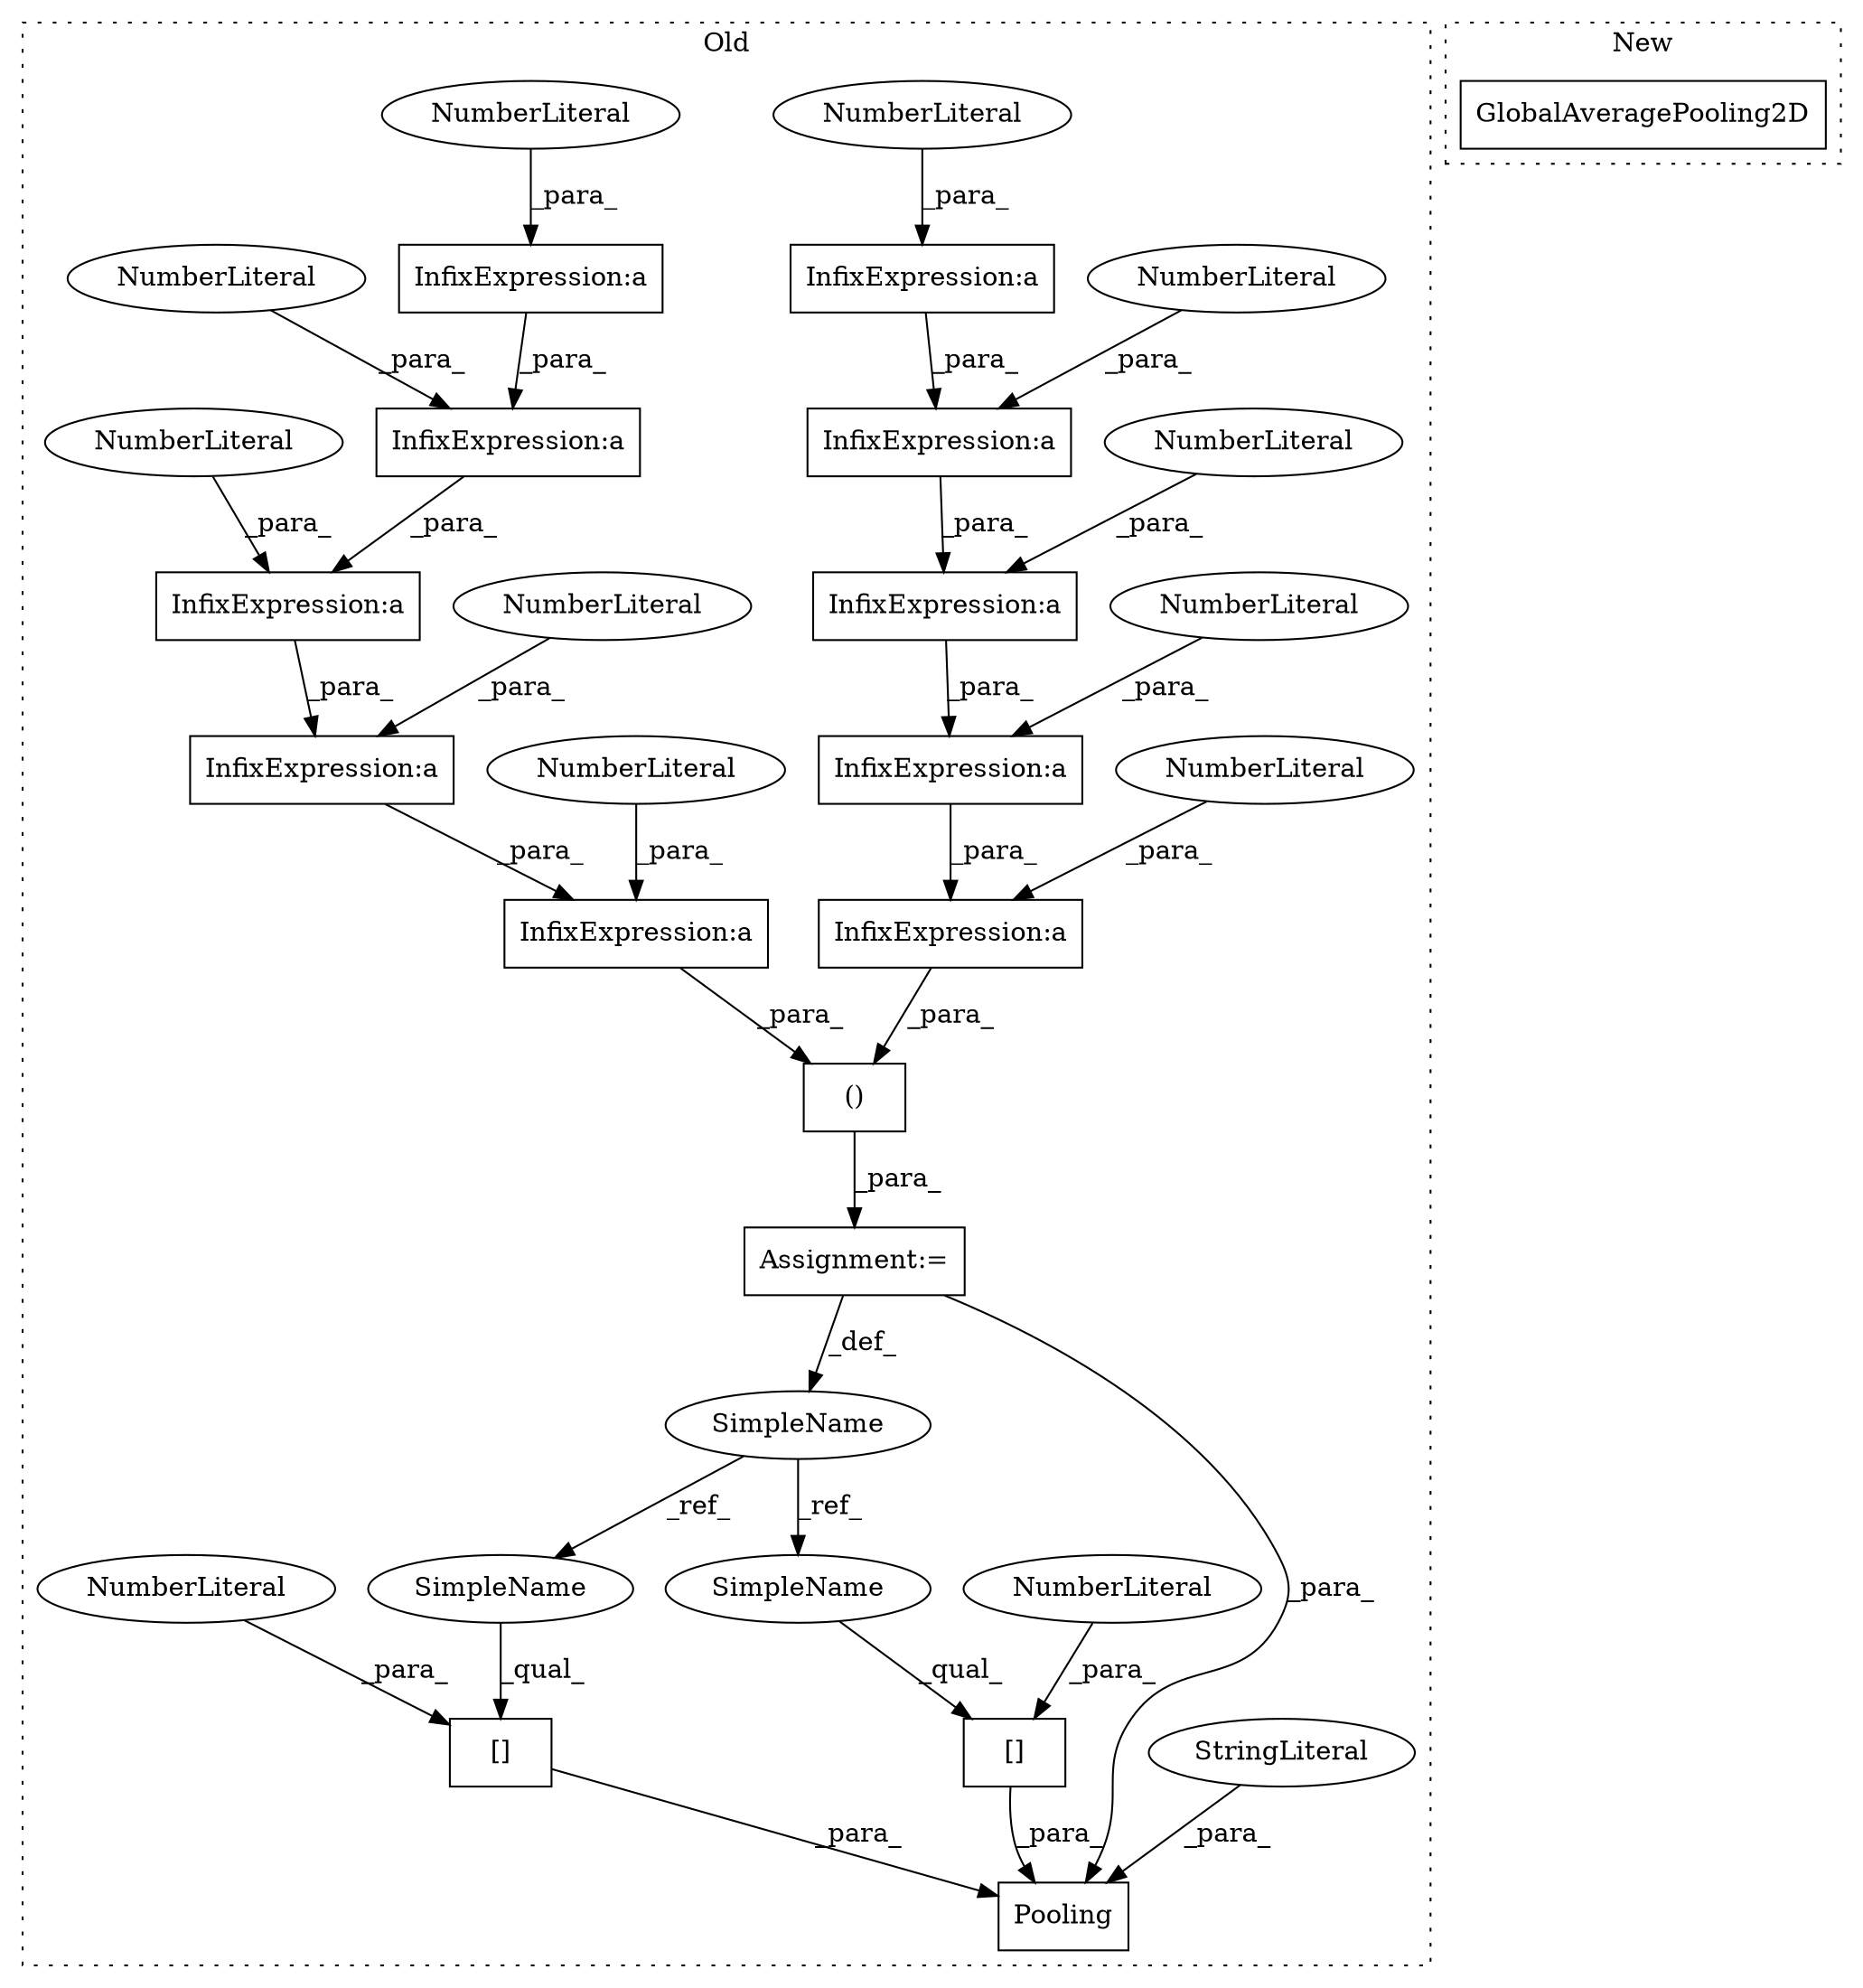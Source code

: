 digraph G {
subgraph cluster0 {
1 [label="[]" a="2" s="22198,22212" l="13,1" shape="box"];
3 [label="()" a="106" s="22089" l="84" shape="box"];
4 [label="[]" a="2" s="22214,22228" l="13,1" shape="box"];
5 [label="NumberLiteral" a="34" s="22227" l="1" shape="ellipse"];
6 [label="NumberLiteral" a="34" s="22211" l="1" shape="ellipse"];
7 [label="SimpleName" a="42" s="22071" l="12" shape="ellipse"];
8 [label="Assignment:=" a="7" s="22083" l="6" shape="box"];
9 [label="Pooling" a="32" s="22190,22236" l="8,1" shape="box"];
10 [label="StringLiteral" a="45" s="22230" l="6" shape="ellipse"];
11 [label="InfixExpression:a" a="27" s="22163" l="3" shape="box"];
12 [label="InfixExpression:a" a="27" s="22114" l="3" shape="box"];
13 [label="InfixExpression:a" a="27" s="22153" l="3" shape="box"];
14 [label="InfixExpression:a" a="27" s="22099" l="3" shape="box"];
15 [label="NumberLiteral" a="34" s="22117" l="1" shape="ellipse"];
16 [label="NumberLiteral" a="34" s="22102" l="1" shape="ellipse"];
17 [label="NumberLiteral" a="34" s="22166" l="1" shape="ellipse"];
18 [label="NumberLiteral" a="34" s="22156" l="1" shape="ellipse"];
19 [label="InfixExpression:a" a="27" s="22168" l="3" shape="box"];
20 [label="NumberLiteral" a="34" s="22171" l="1" shape="ellipse"];
21 [label="InfixExpression:a" a="27" s="22104" l="3" shape="box"];
22 [label="NumberLiteral" a="34" s="22107" l="1" shape="ellipse"];
23 [label="InfixExpression:a" a="27" s="22158" l="3" shape="box"];
24 [label="NumberLiteral" a="34" s="22161" l="1" shape="ellipse"];
25 [label="InfixExpression:a" a="27" s="22148" l="3" shape="box"];
26 [label="NumberLiteral" a="34" s="22151" l="1" shape="ellipse"];
27 [label="InfixExpression:a" a="27" s="22119" l="3" shape="box"];
28 [label="NumberLiteral" a="34" s="22122" l="1" shape="ellipse"];
29 [label="InfixExpression:a" a="27" s="22109" l="3" shape="box"];
30 [label="NumberLiteral" a="34" s="22112" l="1" shape="ellipse"];
31 [label="SimpleName" a="42" s="22214" l="12" shape="ellipse"];
32 [label="SimpleName" a="42" s="22198" l="12" shape="ellipse"];
label = "Old";
style="dotted";
}
subgraph cluster1 {
2 [label="GlobalAveragePooling2D" a="32" s="21484" l="24" shape="box"];
label = "New";
style="dotted";
}
1 -> 9 [label="_para_"];
3 -> 8 [label="_para_"];
4 -> 9 [label="_para_"];
5 -> 4 [label="_para_"];
6 -> 1 [label="_para_"];
7 -> 31 [label="_ref_"];
7 -> 32 [label="_ref_"];
8 -> 7 [label="_def_"];
8 -> 9 [label="_para_"];
10 -> 9 [label="_para_"];
11 -> 19 [label="_para_"];
12 -> 27 [label="_para_"];
13 -> 23 [label="_para_"];
14 -> 21 [label="_para_"];
15 -> 12 [label="_para_"];
16 -> 14 [label="_para_"];
17 -> 11 [label="_para_"];
18 -> 13 [label="_para_"];
19 -> 3 [label="_para_"];
20 -> 19 [label="_para_"];
21 -> 29 [label="_para_"];
22 -> 21 [label="_para_"];
23 -> 11 [label="_para_"];
24 -> 23 [label="_para_"];
25 -> 13 [label="_para_"];
26 -> 25 [label="_para_"];
27 -> 3 [label="_para_"];
28 -> 27 [label="_para_"];
29 -> 12 [label="_para_"];
30 -> 29 [label="_para_"];
31 -> 4 [label="_qual_"];
32 -> 1 [label="_qual_"];
}